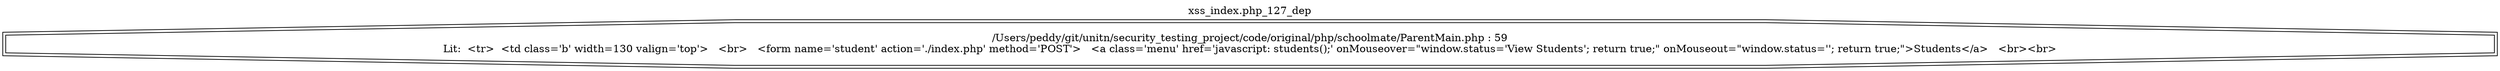 digraph cfg {
  label="xss_index.php_127_dep";
  labelloc=t;
  n1 [shape=doubleoctagon, label="/Users/peddy/git/unitn/security_testing_project/code/original/php/schoolmate/ParentMain.php : 59\nLit:  <tr>  <td class='b' width=130 valign='top'>   <br>   <form name='student' action='./index.php' method='POST'>   <a class='menu' href='javascript: students();' onMouseover=\"window.status='View Students'; return true;\" onMouseout=\"window.status=''; return true;\">Students</a>   <br><br>\n"];
}
